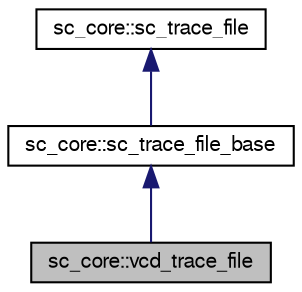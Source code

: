 digraph "sc_core::vcd_trace_file"
{
  edge [fontname="FreeSans",fontsize="10",labelfontname="FreeSans",labelfontsize="10"];
  node [fontname="FreeSans",fontsize="10",shape=record];
  Node0 [label="sc_core::vcd_trace_file",height=0.2,width=0.4,color="black", fillcolor="grey75", style="filled", fontcolor="black"];
  Node1 -> Node0 [dir="back",color="midnightblue",fontsize="10",style="solid",fontname="FreeSans"];
  Node1 [label="sc_core::sc_trace_file_base",height=0.2,width=0.4,color="black", fillcolor="white", style="filled",URL="$a02016.html"];
  Node2 -> Node1 [dir="back",color="midnightblue",fontsize="10",style="solid",fontname="FreeSans"];
  Node2 [label="sc_core::sc_trace_file",height=0.2,width=0.4,color="black", fillcolor="white", style="filled",URL="$a02012.html"];
}
